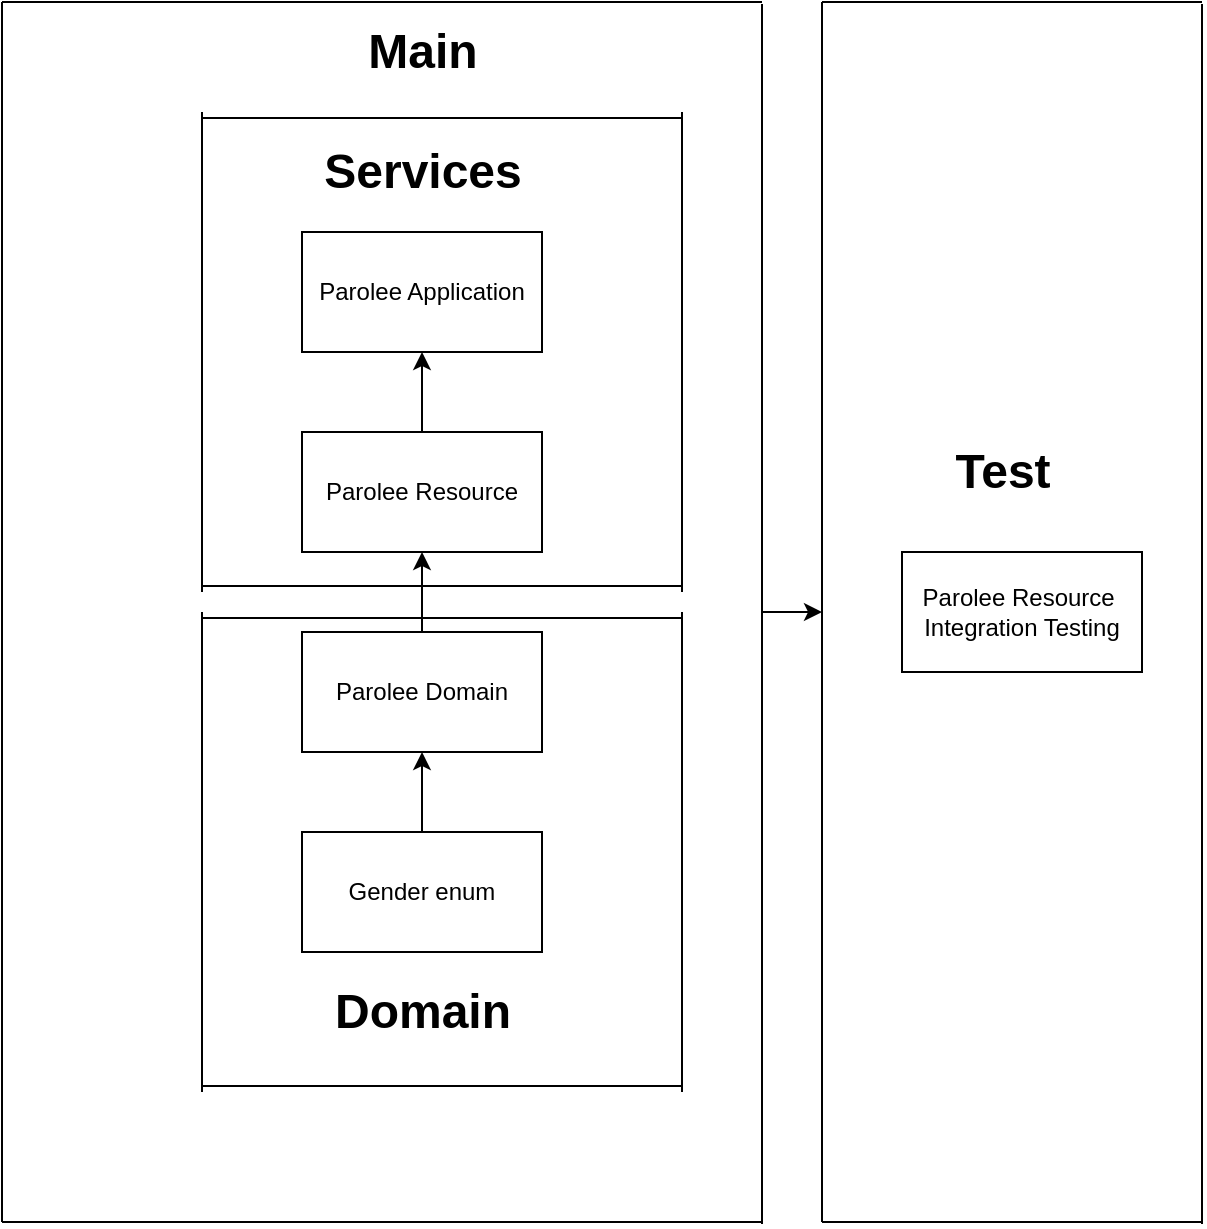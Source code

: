 <mxfile version="17.4.6" type="github">
  <diagram id="yjerD12VKdQJ8vCDlf86" name="Page-1">
    <mxGraphModel dx="1033" dy="708" grid="1" gridSize="10" guides="1" tooltips="1" connect="1" arrows="1" fold="1" page="1" pageScale="1" pageWidth="1654" pageHeight="2336" math="0" shadow="0">
      <root>
        <mxCell id="0" />
        <mxCell id="1" parent="0" />
        <mxCell id="UosNP4lrqf5qHcowg8SQ-1" value="Parolee Application" style="rounded=0;whiteSpace=wrap;html=1;" vertex="1" parent="1">
          <mxGeometry x="470" y="330" width="120" height="60" as="geometry" />
        </mxCell>
        <mxCell id="UosNP4lrqf5qHcowg8SQ-5" style="edgeStyle=orthogonalEdgeStyle;rounded=0;orthogonalLoop=1;jettySize=auto;html=1;" edge="1" parent="1" source="UosNP4lrqf5qHcowg8SQ-2" target="UosNP4lrqf5qHcowg8SQ-1">
          <mxGeometry relative="1" as="geometry" />
        </mxCell>
        <mxCell id="UosNP4lrqf5qHcowg8SQ-2" value="Parolee Resource" style="whiteSpace=wrap;html=1;" vertex="1" parent="1">
          <mxGeometry x="470" y="430" width="120" height="60" as="geometry" />
        </mxCell>
        <mxCell id="UosNP4lrqf5qHcowg8SQ-6" style="edgeStyle=orthogonalEdgeStyle;rounded=0;orthogonalLoop=1;jettySize=auto;html=1;" edge="1" parent="1" source="UosNP4lrqf5qHcowg8SQ-3" target="UosNP4lrqf5qHcowg8SQ-2">
          <mxGeometry relative="1" as="geometry" />
        </mxCell>
        <mxCell id="UosNP4lrqf5qHcowg8SQ-3" value="Parolee Domain" style="whiteSpace=wrap;html=1;" vertex="1" parent="1">
          <mxGeometry x="470" y="530" width="120" height="60" as="geometry" />
        </mxCell>
        <mxCell id="UosNP4lrqf5qHcowg8SQ-7" style="edgeStyle=orthogonalEdgeStyle;rounded=0;orthogonalLoop=1;jettySize=auto;html=1;entryX=0.5;entryY=1;entryDx=0;entryDy=0;" edge="1" parent="1" source="UosNP4lrqf5qHcowg8SQ-4" target="UosNP4lrqf5qHcowg8SQ-3">
          <mxGeometry relative="1" as="geometry" />
        </mxCell>
        <mxCell id="UosNP4lrqf5qHcowg8SQ-4" value="Gender enum" style="whiteSpace=wrap;html=1;" vertex="1" parent="1">
          <mxGeometry x="470" y="630" width="120" height="60" as="geometry" />
        </mxCell>
        <mxCell id="UosNP4lrqf5qHcowg8SQ-13" value="" style="shape=link;html=1;rounded=0;width=234;" edge="1" parent="1">
          <mxGeometry width="100" relative="1" as="geometry">
            <mxPoint x="420" y="390" as="sourcePoint" />
            <mxPoint x="660" y="390" as="targetPoint" />
          </mxGeometry>
        </mxCell>
        <mxCell id="UosNP4lrqf5qHcowg8SQ-14" value="" style="endArrow=none;html=1;rounded=0;" edge="1" parent="1">
          <mxGeometry width="50" height="50" relative="1" as="geometry">
            <mxPoint x="420" y="510" as="sourcePoint" />
            <mxPoint x="420" y="270" as="targetPoint" />
          </mxGeometry>
        </mxCell>
        <mxCell id="UosNP4lrqf5qHcowg8SQ-16" value="" style="endArrow=none;html=1;rounded=0;" edge="1" parent="1">
          <mxGeometry width="50" height="50" relative="1" as="geometry">
            <mxPoint x="660" y="510" as="sourcePoint" />
            <mxPoint x="660" y="270" as="targetPoint" />
          </mxGeometry>
        </mxCell>
        <mxCell id="UosNP4lrqf5qHcowg8SQ-17" value="" style="shape=link;html=1;rounded=0;width=234;" edge="1" parent="1">
          <mxGeometry width="100" relative="1" as="geometry">
            <mxPoint x="420" y="640" as="sourcePoint" />
            <mxPoint x="660" y="640" as="targetPoint" />
          </mxGeometry>
        </mxCell>
        <mxCell id="UosNP4lrqf5qHcowg8SQ-18" value="" style="endArrow=none;html=1;rounded=0;" edge="1" parent="1">
          <mxGeometry width="50" height="50" relative="1" as="geometry">
            <mxPoint x="420" y="760" as="sourcePoint" />
            <mxPoint x="420" y="520" as="targetPoint" />
          </mxGeometry>
        </mxCell>
        <mxCell id="UosNP4lrqf5qHcowg8SQ-19" value="" style="endArrow=none;html=1;rounded=0;" edge="1" parent="1">
          <mxGeometry width="50" height="50" relative="1" as="geometry">
            <mxPoint x="660" y="760" as="sourcePoint" />
            <mxPoint x="660" y="520" as="targetPoint" />
          </mxGeometry>
        </mxCell>
        <mxCell id="UosNP4lrqf5qHcowg8SQ-21" value="Services" style="text;strokeColor=none;fillColor=none;html=1;fontSize=24;fontStyle=1;verticalAlign=middle;align=center;" vertex="1" parent="1">
          <mxGeometry x="480" y="280" width="100" height="40" as="geometry" />
        </mxCell>
        <mxCell id="UosNP4lrqf5qHcowg8SQ-22" value="Domain" style="text;strokeColor=none;fillColor=none;html=1;fontSize=24;fontStyle=1;verticalAlign=middle;align=center;" vertex="1" parent="1">
          <mxGeometry x="480" y="700" width="100" height="40" as="geometry" />
        </mxCell>
        <mxCell id="UosNP4lrqf5qHcowg8SQ-23" value="" style="shape=link;html=1;rounded=0;width=610;" edge="1" parent="1">
          <mxGeometry width="100" relative="1" as="geometry">
            <mxPoint x="320" y="520" as="sourcePoint" />
            <mxPoint x="700" y="520" as="targetPoint" />
          </mxGeometry>
        </mxCell>
        <mxCell id="UosNP4lrqf5qHcowg8SQ-24" value="" style="endArrow=none;html=1;rounded=0;" edge="1" parent="1">
          <mxGeometry width="50" height="50" relative="1" as="geometry">
            <mxPoint x="320" y="825" as="sourcePoint" />
            <mxPoint x="320" y="215" as="targetPoint" />
          </mxGeometry>
        </mxCell>
        <mxCell id="UosNP4lrqf5qHcowg8SQ-25" value="" style="endArrow=none;html=1;rounded=0;" edge="1" parent="1">
          <mxGeometry width="50" height="50" relative="1" as="geometry">
            <mxPoint x="700" y="826" as="sourcePoint" />
            <mxPoint x="700" y="216" as="targetPoint" />
          </mxGeometry>
        </mxCell>
        <mxCell id="UosNP4lrqf5qHcowg8SQ-26" value="Main" style="text;strokeColor=none;fillColor=none;html=1;fontSize=24;fontStyle=1;verticalAlign=middle;align=center;" vertex="1" parent="1">
          <mxGeometry x="480" y="220" width="100" height="40" as="geometry" />
        </mxCell>
        <mxCell id="UosNP4lrqf5qHcowg8SQ-28" value="" style="endArrow=none;html=1;rounded=0;" edge="1" parent="1">
          <mxGeometry width="50" height="50" relative="1" as="geometry">
            <mxPoint x="730" y="825" as="sourcePoint" />
            <mxPoint x="730" y="215" as="targetPoint" />
          </mxGeometry>
        </mxCell>
        <mxCell id="UosNP4lrqf5qHcowg8SQ-29" value="" style="endArrow=none;html=1;rounded=0;" edge="1" parent="1">
          <mxGeometry width="50" height="50" relative="1" as="geometry">
            <mxPoint x="920" y="826" as="sourcePoint" />
            <mxPoint x="920" y="216" as="targetPoint" />
          </mxGeometry>
        </mxCell>
        <mxCell id="UosNP4lrqf5qHcowg8SQ-30" value="Test" style="text;strokeColor=none;fillColor=none;html=1;fontSize=24;fontStyle=1;verticalAlign=middle;align=center;" vertex="1" parent="1">
          <mxGeometry x="770" y="430" width="100" height="40" as="geometry" />
        </mxCell>
        <mxCell id="UosNP4lrqf5qHcowg8SQ-32" value="" style="endArrow=classic;html=1;rounded=0;" edge="1" parent="1">
          <mxGeometry width="50" height="50" relative="1" as="geometry">
            <mxPoint x="700" y="520" as="sourcePoint" />
            <mxPoint x="730" y="520" as="targetPoint" />
          </mxGeometry>
        </mxCell>
        <mxCell id="UosNP4lrqf5qHcowg8SQ-31" value="Parolee Resource&amp;nbsp;&lt;br&gt;&lt;span&gt;Integration Testing&lt;br&gt;&lt;/span&gt;" style="rounded=0;whiteSpace=wrap;html=1;" vertex="1" parent="1">
          <mxGeometry x="770" y="490" width="120" height="60" as="geometry" />
        </mxCell>
        <mxCell id="UosNP4lrqf5qHcowg8SQ-33" value="" style="shape=link;html=1;rounded=0;width=610;endArrow=none;" edge="1" parent="1">
          <mxGeometry width="100" relative="1" as="geometry">
            <mxPoint x="730" y="520" as="sourcePoint" />
            <mxPoint x="920" y="520" as="targetPoint" />
          </mxGeometry>
        </mxCell>
      </root>
    </mxGraphModel>
  </diagram>
</mxfile>
